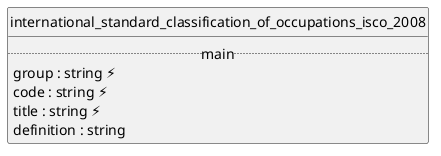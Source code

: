 @startuml uml
skinparam monochrome true
skinparam linetype ortho
hide circle

entity international_standard_classification_of_occupations_isco_2008 {
  .. main ..
  group : string ⚡
  code : string ⚡
  title : string ⚡
  definition : string
}

@enduml
